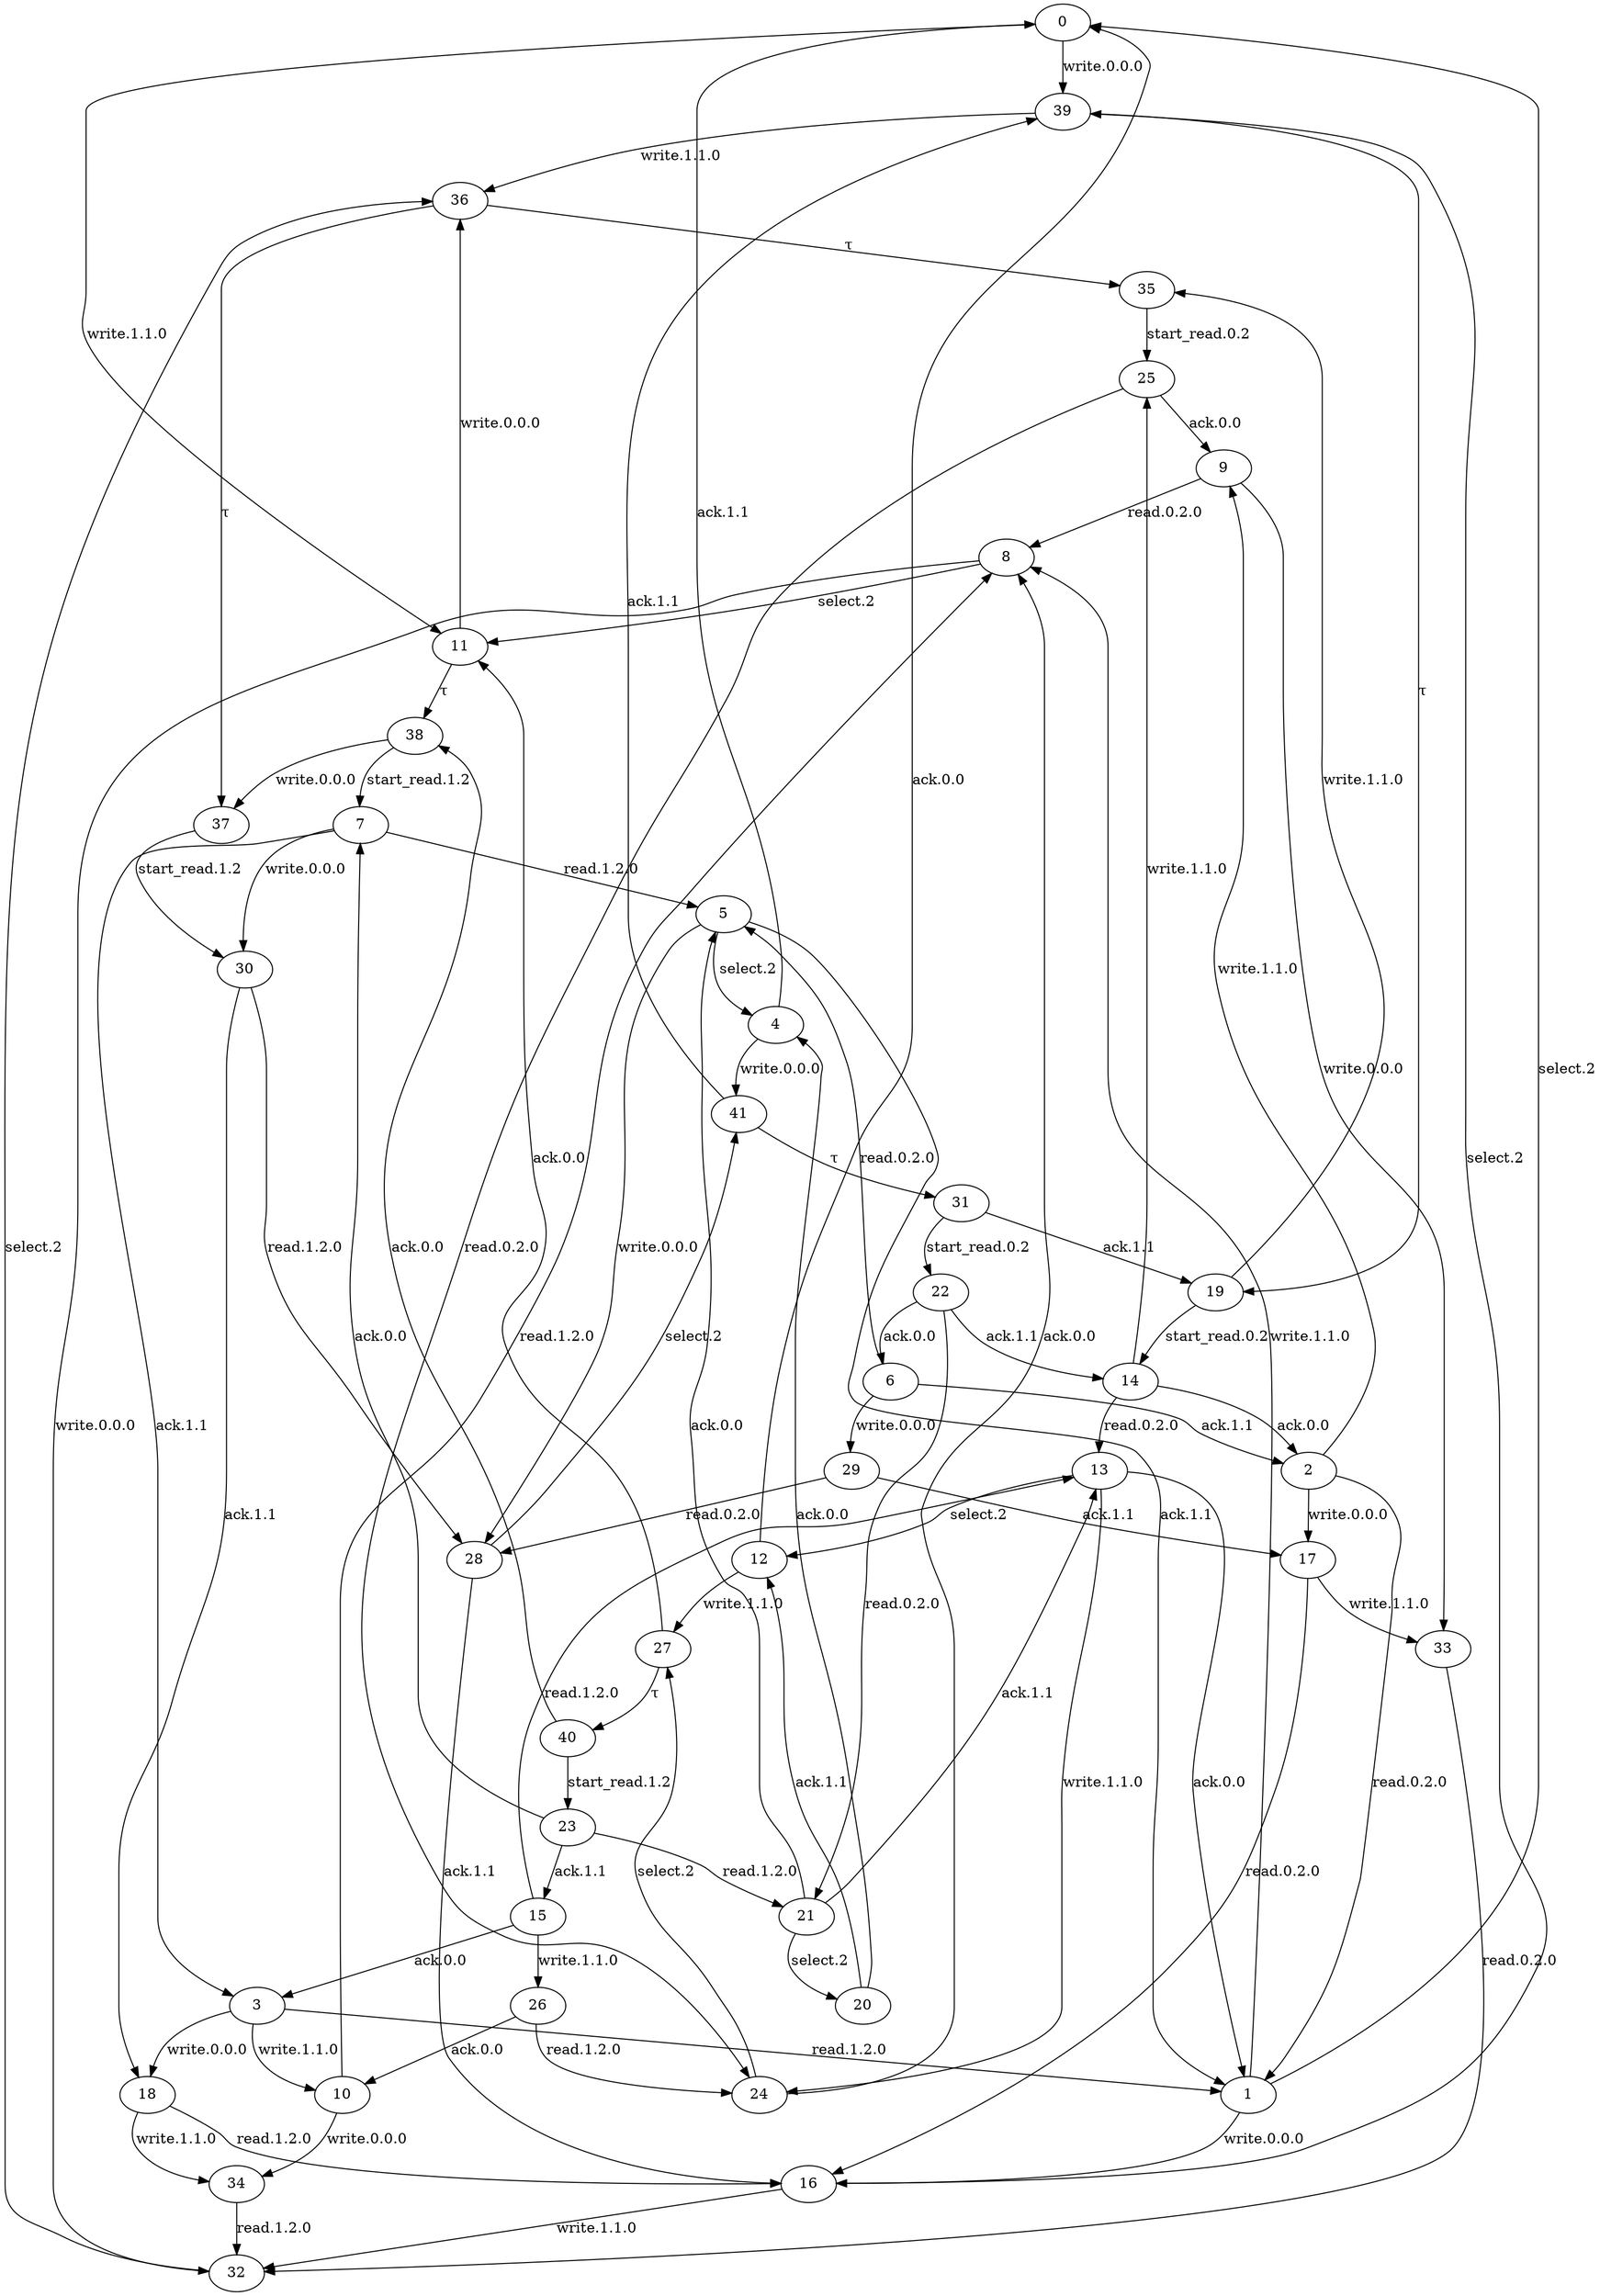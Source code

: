 digraph G {
  0 -> 39 [ label="write.0.0.0" ];
  0 -> 11 [ label="write.1.1.0" ];
  1 -> 16 [ label="write.0.0.0" ];
  1 -> 8 [ label="write.1.1.0" ];
  1 -> 0 [ label="select.2" ];
  2 -> 17 [ label="write.0.0.0" ];
  2 -> 9 [ label="write.1.1.0" ];
  2 -> 1 [ label="read.0.2.0" ];
  3 -> 18 [ label="write.0.0.0" ];
  3 -> 10 [ label="write.1.1.0" ];
  3 -> 1 [ label="read.1.2.0" ];
  4 -> 41 [ label="write.0.0.0" ];
  4 -> 0 [ label="ack.1.1" ];
  5 -> 28 [ label="write.0.0.0" ];
  5 -> 1 [ label="ack.1.1" ];
  5 -> 4 [ label="select.2" ];
  6 -> 29 [ label="write.0.0.0" ];
  6 -> 2 [ label="ack.1.1" ];
  6 -> 5 [ label="read.0.2.0" ];
  7 -> 30 [ label="write.0.0.0" ];
  7 -> 3 [ label="ack.1.1" ];
  7 -> 5 [ label="read.1.2.0" ];
  8 -> 32 [ label="write.0.0.0" ];
  8 -> 11 [ label="select.2" ];
  9 -> 33 [ label="write.0.0.0" ];
  9 -> 8 [ label="read.0.2.0" ];
  10 -> 34 [ label="write.0.0.0" ];
  10 -> 8 [ label="read.1.2.0" ];
  11 -> 38 [ label="τ" ];
  11 -> 36 [ label="write.0.0.0" ];
  12 -> 27 [ label="write.1.1.0" ];
  12 -> 0 [ label="ack.0.0" ];
  13 -> 24 [ label="write.1.1.0" ];
  13 -> 1 [ label="ack.0.0" ];
  13 -> 12 [ label="select.2" ];
  14 -> 25 [ label="write.1.1.0" ];
  14 -> 2 [ label="ack.0.0" ];
  14 -> 13 [ label="read.0.2.0" ];
  15 -> 26 [ label="write.1.1.0" ];
  15 -> 3 [ label="ack.0.0" ];
  15 -> 13 [ label="read.1.2.0" ];
  16 -> 32 [ label="write.1.1.0" ];
  16 -> 39 [ label="select.2" ];
  17 -> 33 [ label="write.1.1.0" ];
  17 -> 16 [ label="read.0.2.0" ];
  18 -> 34 [ label="write.1.1.0" ];
  18 -> 16 [ label="read.1.2.0" ];
  19 -> 35 [ label="write.1.1.0" ];
  19 -> 14 [ label="start_read.0.2" ];
  20 -> 4 [ label="ack.0.0" ];
  20 -> 12 [ label="ack.1.1" ];
  21 -> 5 [ label="ack.0.0" ];
  21 -> 13 [ label="ack.1.1" ];
  21 -> 20 [ label="select.2" ];
  22 -> 6 [ label="ack.0.0" ];
  22 -> 14 [ label="ack.1.1" ];
  22 -> 21 [ label="read.0.2.0" ];
  23 -> 7 [ label="ack.0.0" ];
  23 -> 15 [ label="ack.1.1" ];
  23 -> 21 [ label="read.1.2.0" ];
  24 -> 8 [ label="ack.0.0" ];
  24 -> 27 [ label="select.2" ];
  25 -> 9 [ label="ack.0.0" ];
  25 -> 24 [ label="read.0.2.0" ];
  26 -> 10 [ label="ack.0.0" ];
  26 -> 24 [ label="read.1.2.0" ];
  27 -> 40 [ label="τ" ];
  27 -> 11 [ label="ack.0.0" ];
  28 -> 16 [ label="ack.1.1" ];
  28 -> 41 [ label="select.2" ];
  29 -> 17 [ label="ack.1.1" ];
  29 -> 28 [ label="read.0.2.0" ];
  30 -> 18 [ label="ack.1.1" ];
  30 -> 28 [ label="read.1.2.0" ];
  31 -> 19 [ label="ack.1.1" ];
  31 -> 22 [ label="start_read.0.2" ];
  32 -> 36 [ label="select.2" ];
  33 -> 32 [ label="read.0.2.0" ];
  34 -> 32 [ label="read.1.2.0" ];
  35 -> 25 [ label="start_read.0.2" ];
  36 -> 35 [ label="τ" ];
  36 -> 37 [ label="τ" ];
  37 -> 30 [ label="start_read.1.2" ];
  38 -> 37 [ label="write.0.0.0" ];
  38 -> 7 [ label="start_read.1.2" ];
  39 -> 19 [ label="τ" ];
  39 -> 36 [ label="write.1.1.0" ];
  40 -> 38 [ label="ack.0.0" ];
  40 -> 23 [ label="start_read.1.2" ];
  41 -> 31 [ label="τ" ];
  41 -> 39 [ label="ack.1.1" ];
}

